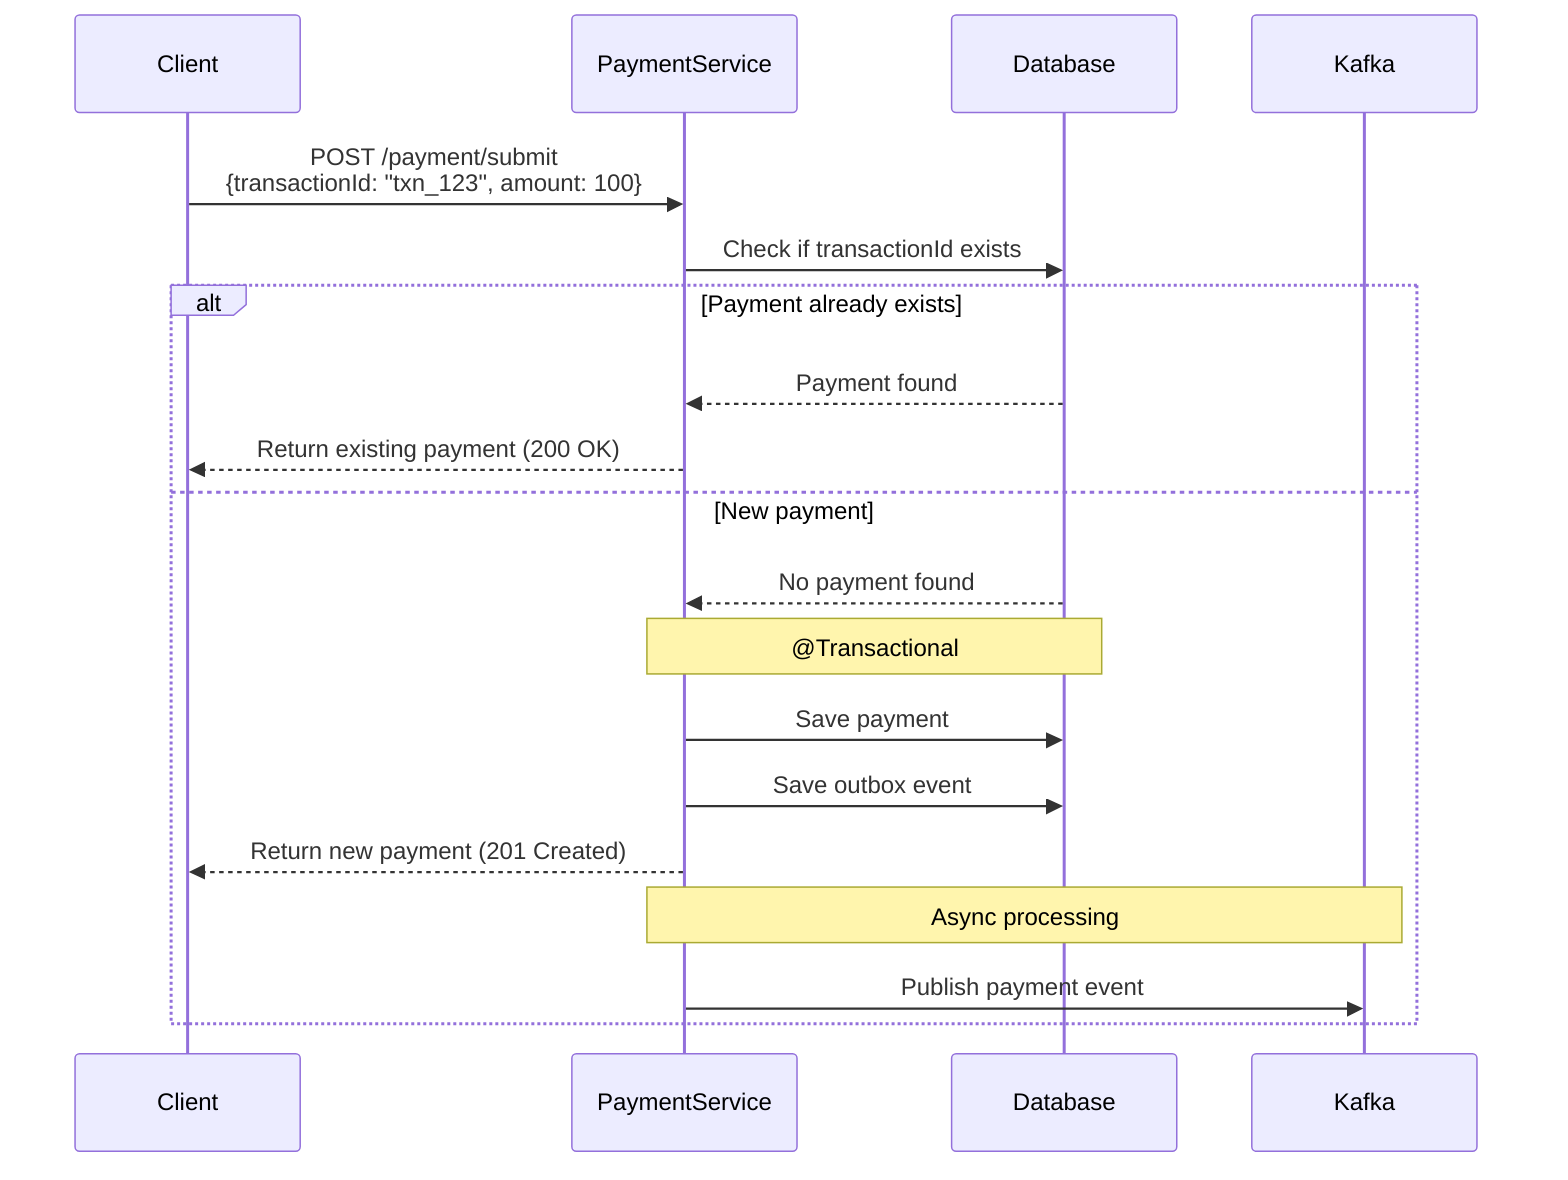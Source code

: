 sequenceDiagram
   participant Client
   participant PaymentService
   participant Database
   participant Kafka
   Client->>PaymentService: POST /payment/submit<br/>{transactionId: "txn_123", amount: 100}
   
   PaymentService->>Database: Check if transactionId exists
   
   alt Payment already exists
       Database-->>PaymentService: Payment found
       PaymentService-->>Client: Return existing payment (200 OK)
   else New payment
       Database-->>PaymentService: No payment found
       
       Note over PaymentService,Database: @Transactional
       PaymentService->>Database: Save payment
       PaymentService->>Database: Save outbox event
       
       PaymentService-->>Client: Return new payment (201 Created)
       
       Note over PaymentService,Kafka: Async processing
       PaymentService->>Kafka: Publish payment event
   end